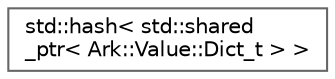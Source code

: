 digraph "Graphical Class Hierarchy"
{
 // INTERACTIVE_SVG=YES
 // LATEX_PDF_SIZE
  bgcolor="transparent";
  edge [fontname=Helvetica,fontsize=10,labelfontname=Helvetica,labelfontsize=10];
  node [fontname=Helvetica,fontsize=10,shape=box,height=0.2,width=0.4];
  rankdir="LR";
  Node0 [id="Node000000",label="std::hash\< std::shared\l_ptr\< Ark::Value::Dict_t \> \>",height=0.2,width=0.4,color="grey40", fillcolor="white", style="filled",URL="$d6/d78/structstd_1_1hash_3_01std_1_1shared__ptr_3_01Ark_1_1Value_1_1Dict__t_01_4_01_4.html",tooltip=" "];
}
